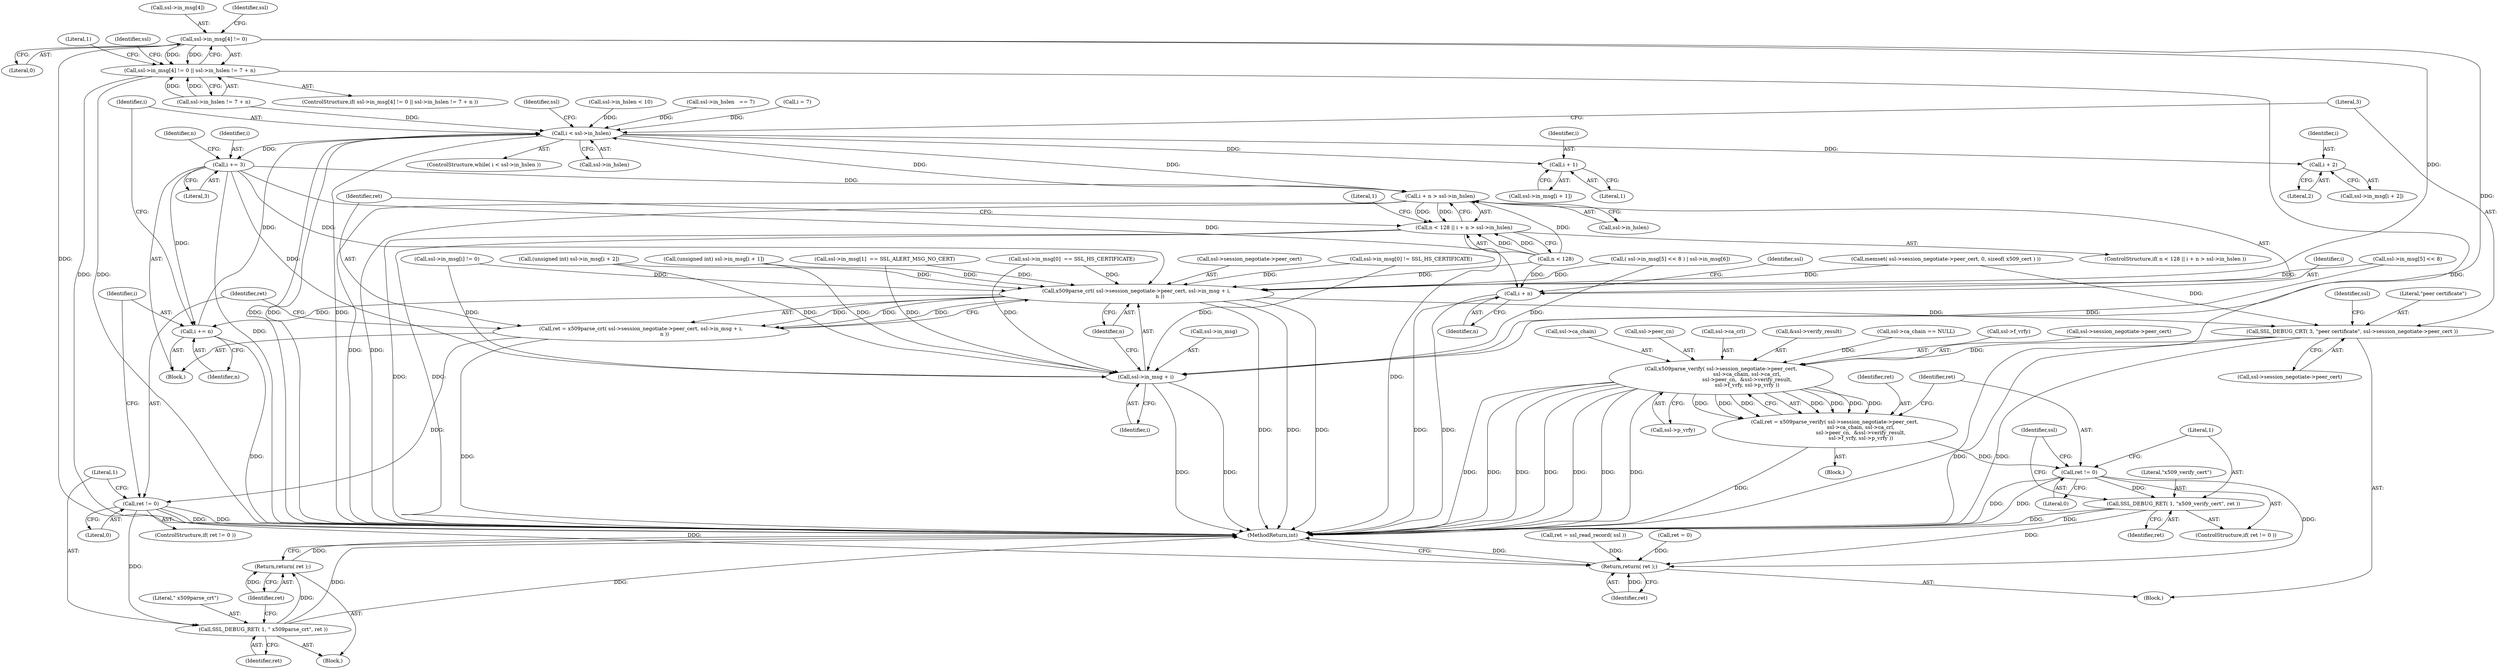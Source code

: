 digraph "0_polarssl_1922a4e6aade7b1d685af19d4d9339ddb5c02859@pointer" {
"1000330" [label="(Call,ssl->in_msg[4] != 0)"];
"1000329" [label="(Call,ssl->in_msg[4] != 0 || ssl->in_hslen != 7 + n)"];
"1000452" [label="(Call,x509parse_crt( ssl->session_negotiate->peer_cert, ssl->in_msg + i,\n                             n ))"];
"1000450" [label="(Call,ret = x509parse_crt( ssl->session_negotiate->peer_cert, ssl->in_msg + i,\n                             n ))"];
"1000465" [label="(Call,ret != 0)"];
"1000469" [label="(Call,SSL_DEBUG_RET( 1, \" x509parse_crt\", ret ))"];
"1000473" [label="(Return,return( ret );)"];
"1000552" [label="(Return,return( ret );)"];
"1000475" [label="(Call,i += n)"];
"1000386" [label="(Call,i < ssl->in_hslen)"];
"1000416" [label="(Call,i + 1)"];
"1000426" [label="(Call,i + 2)"];
"1000429" [label="(Call,i += 3)"];
"1000437" [label="(Call,i + n > ssl->in_hslen)"];
"1000433" [label="(Call,n < 128 || i + n > ssl->in_hslen)"];
"1000438" [label="(Call,i + n)"];
"1000458" [label="(Call,ssl->in_msg + i)"];
"1000478" [label="(Call,SSL_DEBUG_CRT( 3, \"peer certificate\", ssl->session_negotiate->peer_cert ))"];
"1000507" [label="(Call,x509parse_verify( ssl->session_negotiate->peer_cert,\n                                ssl->ca_chain, ssl->ca_crl,\n                                ssl->peer_cn,  &ssl->verify_result,\n                                ssl->f_vrfy, ssl->p_vrfy ))"];
"1000505" [label="(Call,ret = x509parse_verify( ssl->session_negotiate->peer_cert,\n                                ssl->ca_chain, ssl->ca_crl,\n                                ssl->peer_cn,  &ssl->verify_result,\n                                ssl->f_vrfy, ssl->p_vrfy ))"];
"1000533" [label="(Call,ret != 0)"];
"1000536" [label="(Call,SSL_DEBUG_RET( 1, \"x509_verify_cert\", ret ))"];
"1000396" [label="(Identifier,ssl)"];
"1000465" [label="(Call,ret != 0)"];
"1000244" [label="(Call,ssl->in_msg[0]  == SSL_HS_CERTIFICATE)"];
"1000468" [label="(Block,)"];
"1000140" [label="(Call,ret = ssl_read_record( ssl ))"];
"1000452" [label="(Call,x509parse_crt( ssl->session_negotiate->peer_cert, ssl->in_msg + i,\n                             n ))"];
"1000330" [label="(Call,ssl->in_msg[4] != 0)"];
"1000462" [label="(Identifier,i)"];
"1000386" [label="(Call,i < ssl->in_hslen)"];
"1000472" [label="(Identifier,ret)"];
"1000422" [label="(Call,ssl->in_msg[i + 2])"];
"1000478" [label="(Call,SSL_DEBUG_CRT( 3, \"peer certificate\", ssl->session_negotiate->peer_cert ))"];
"1000471" [label="(Literal,\" x509parse_crt\")"];
"1000331" [label="(Call,ssl->in_msg[4])"];
"1000439" [label="(Identifier,i)"];
"1000458" [label="(Call,ssl->in_msg + i)"];
"1000513" [label="(Call,ssl->ca_chain)"];
"1000546" [label="(Call,ret = 0)"];
"1000104" [label="(Block,)"];
"1000427" [label="(Identifier,i)"];
"1000328" [label="(ControlStructure,if( ssl->in_msg[4] != 0 || ssl->in_hslen != 7 + n ))"];
"1000393" [label="(Call,ssl->in_msg[i] != 0)"];
"1000543" [label="(Identifier,ssl)"];
"1000302" [label="(Call,ssl->in_hslen < 10)"];
"1000519" [label="(Call,ssl->peer_cn)"];
"1000477" [label="(Identifier,n)"];
"1000385" [label="(ControlStructure,while( i < ssl->in_hslen ))"];
"1000391" [label="(Block,)"];
"1000516" [label="(Call,ssl->ca_crl)"];
"1000417" [label="(Identifier,i)"];
"1000346" [label="(Literal,1)"];
"1000538" [label="(Literal,\"x509_verify_cert\")"];
"1000232" [label="(Call,ssl->in_hslen   == 7)"];
"1000469" [label="(Call,SSL_DEBUG_RET( 1, \" x509parse_crt\", ret ))"];
"1000475" [label="(Call,i += n)"];
"1000442" [label="(Identifier,ssl)"];
"1000470" [label="(Literal,1)"];
"1000450" [label="(Call,ret = x509parse_crt( ssl->session_negotiate->peer_cert, ssl->in_msg + i,\n                             n ))"];
"1000473" [label="(Return,return( ret );)"];
"1000431" [label="(Literal,3)"];
"1000532" [label="(ControlStructure,if( ret != 0 ))"];
"1000489" [label="(Identifier,ssl)"];
"1000463" [label="(Identifier,n)"];
"1000295" [label="(Call,ssl->in_msg[0] != SSL_HS_CERTIFICATE)"];
"1000430" [label="(Identifier,i)"];
"1000474" [label="(Identifier,ret)"];
"1000536" [label="(Call,SSL_DEBUG_RET( 1, \"x509_verify_cert\", ret ))"];
"1000507" [label="(Call,x509parse_verify( ssl->session_negotiate->peer_cert,\n                                ssl->ca_chain, ssl->ca_crl,\n                                ssl->peer_cn,  &ssl->verify_result,\n                                ssl->f_vrfy, ssl->p_vrfy ))"];
"1000432" [label="(ControlStructure,if( n < 128 || i + n > ssl->in_hslen ))"];
"1000459" [label="(Call,ssl->in_msg)"];
"1000416" [label="(Call,i + 1)"];
"1000426" [label="(Call,i + 2)"];
"1000337" [label="(Call,ssl->in_hslen != 7 + n)"];
"1000336" [label="(Literal,0)"];
"1000438" [label="(Call,i + n)"];
"1000373" [label="(Call,memset( ssl->session_negotiate->peer_cert, 0, sizeof( x509_cert ) ))"];
"1000554" [label="(MethodReturn,int)"];
"1000315" [label="(Call,( ssl->in_msg[5] << 8 ) | ssl->in_msg[6])"];
"1000553" [label="(Identifier,ret)"];
"1000537" [label="(Literal,1)"];
"1000412" [label="(Call,ssl->in_msg[i + 1])"];
"1000539" [label="(Identifier,ret)"];
"1000387" [label="(Identifier,i)"];
"1000466" [label="(Identifier,ret)"];
"1000552" [label="(Return,return( ret );)"];
"1000464" [label="(ControlStructure,if( ret != 0 ))"];
"1000522" [label="(Call,&ssl->verify_result)"];
"1000382" [label="(Call,i = 7)"];
"1000494" [label="(Call,ssl->ca_chain == NULL)"];
"1000339" [label="(Identifier,ssl)"];
"1000492" [label="(Block,)"];
"1000479" [label="(Literal,3)"];
"1000433" [label="(Call,n < 128 || i + n > ssl->in_hslen)"];
"1000329" [label="(Call,ssl->in_msg[4] != 0 || ssl->in_hslen != 7 + n)"];
"1000437" [label="(Call,i + n > ssl->in_hslen)"];
"1000451" [label="(Identifier,ret)"];
"1000506" [label="(Identifier,ret)"];
"1000476" [label="(Identifier,i)"];
"1000428" [label="(Literal,2)"];
"1000190" [label="(Call,ssl->in_msg[1]  == SSL_ALERT_MSG_NO_CERT)"];
"1000533" [label="(Call,ret != 0)"];
"1000446" [label="(Literal,1)"];
"1000529" [label="(Call,ssl->p_vrfy)"];
"1000480" [label="(Literal,\"peer certificate\")"];
"1000526" [label="(Call,ssl->f_vrfy)"];
"1000534" [label="(Identifier,ret)"];
"1000316" [label="(Call,ssl->in_msg[5] << 8)"];
"1000508" [label="(Call,ssl->session_negotiate->peer_cert)"];
"1000440" [label="(Identifier,n)"];
"1000467" [label="(Literal,0)"];
"1000355" [label="(Identifier,ssl)"];
"1000429" [label="(Call,i += 3)"];
"1000420" [label="(Call,(unsigned int) ssl->in_msg[i + 2])"];
"1000535" [label="(Literal,0)"];
"1000453" [label="(Call,ssl->session_negotiate->peer_cert)"];
"1000410" [label="(Call,(unsigned int) ssl->in_msg[i + 1])"];
"1000388" [label="(Call,ssl->in_hslen)"];
"1000505" [label="(Call,ret = x509parse_verify( ssl->session_negotiate->peer_cert,\n                                ssl->ca_chain, ssl->ca_crl,\n                                ssl->peer_cn,  &ssl->verify_result,\n                                ssl->f_vrfy, ssl->p_vrfy ))"];
"1000434" [label="(Call,n < 128)"];
"1000435" [label="(Identifier,n)"];
"1000481" [label="(Call,ssl->session_negotiate->peer_cert)"];
"1000418" [label="(Literal,1)"];
"1000441" [label="(Call,ssl->in_hslen)"];
"1000330" -> "1000329"  [label="AST: "];
"1000330" -> "1000336"  [label="CFG: "];
"1000331" -> "1000330"  [label="AST: "];
"1000336" -> "1000330"  [label="AST: "];
"1000339" -> "1000330"  [label="CFG: "];
"1000329" -> "1000330"  [label="CFG: "];
"1000330" -> "1000554"  [label="DDG: "];
"1000330" -> "1000329"  [label="DDG: "];
"1000330" -> "1000329"  [label="DDG: "];
"1000330" -> "1000452"  [label="DDG: "];
"1000330" -> "1000458"  [label="DDG: "];
"1000329" -> "1000328"  [label="AST: "];
"1000329" -> "1000337"  [label="CFG: "];
"1000337" -> "1000329"  [label="AST: "];
"1000346" -> "1000329"  [label="CFG: "];
"1000355" -> "1000329"  [label="CFG: "];
"1000329" -> "1000554"  [label="DDG: "];
"1000329" -> "1000554"  [label="DDG: "];
"1000329" -> "1000554"  [label="DDG: "];
"1000337" -> "1000329"  [label="DDG: "];
"1000337" -> "1000329"  [label="DDG: "];
"1000452" -> "1000450"  [label="AST: "];
"1000452" -> "1000463"  [label="CFG: "];
"1000453" -> "1000452"  [label="AST: "];
"1000458" -> "1000452"  [label="AST: "];
"1000463" -> "1000452"  [label="AST: "];
"1000450" -> "1000452"  [label="CFG: "];
"1000452" -> "1000554"  [label="DDG: "];
"1000452" -> "1000554"  [label="DDG: "];
"1000452" -> "1000554"  [label="DDG: "];
"1000452" -> "1000450"  [label="DDG: "];
"1000452" -> "1000450"  [label="DDG: "];
"1000452" -> "1000450"  [label="DDG: "];
"1000373" -> "1000452"  [label="DDG: "];
"1000393" -> "1000452"  [label="DDG: "];
"1000295" -> "1000452"  [label="DDG: "];
"1000410" -> "1000452"  [label="DDG: "];
"1000315" -> "1000452"  [label="DDG: "];
"1000316" -> "1000452"  [label="DDG: "];
"1000190" -> "1000452"  [label="DDG: "];
"1000420" -> "1000452"  [label="DDG: "];
"1000244" -> "1000452"  [label="DDG: "];
"1000429" -> "1000452"  [label="DDG: "];
"1000434" -> "1000452"  [label="DDG: "];
"1000452" -> "1000475"  [label="DDG: "];
"1000452" -> "1000478"  [label="DDG: "];
"1000450" -> "1000391"  [label="AST: "];
"1000451" -> "1000450"  [label="AST: "];
"1000466" -> "1000450"  [label="CFG: "];
"1000450" -> "1000554"  [label="DDG: "];
"1000450" -> "1000465"  [label="DDG: "];
"1000465" -> "1000464"  [label="AST: "];
"1000465" -> "1000467"  [label="CFG: "];
"1000466" -> "1000465"  [label="AST: "];
"1000467" -> "1000465"  [label="AST: "];
"1000470" -> "1000465"  [label="CFG: "];
"1000476" -> "1000465"  [label="CFG: "];
"1000465" -> "1000554"  [label="DDG: "];
"1000465" -> "1000554"  [label="DDG: "];
"1000465" -> "1000469"  [label="DDG: "];
"1000465" -> "1000552"  [label="DDG: "];
"1000469" -> "1000468"  [label="AST: "];
"1000469" -> "1000472"  [label="CFG: "];
"1000470" -> "1000469"  [label="AST: "];
"1000471" -> "1000469"  [label="AST: "];
"1000472" -> "1000469"  [label="AST: "];
"1000474" -> "1000469"  [label="CFG: "];
"1000469" -> "1000554"  [label="DDG: "];
"1000469" -> "1000554"  [label="DDG: "];
"1000469" -> "1000473"  [label="DDG: "];
"1000473" -> "1000468"  [label="AST: "];
"1000473" -> "1000474"  [label="CFG: "];
"1000474" -> "1000473"  [label="AST: "];
"1000554" -> "1000473"  [label="CFG: "];
"1000473" -> "1000554"  [label="DDG: "];
"1000474" -> "1000473"  [label="DDG: "];
"1000552" -> "1000104"  [label="AST: "];
"1000552" -> "1000553"  [label="CFG: "];
"1000553" -> "1000552"  [label="AST: "];
"1000554" -> "1000552"  [label="CFG: "];
"1000552" -> "1000554"  [label="DDG: "];
"1000553" -> "1000552"  [label="DDG: "];
"1000140" -> "1000552"  [label="DDG: "];
"1000533" -> "1000552"  [label="DDG: "];
"1000546" -> "1000552"  [label="DDG: "];
"1000536" -> "1000552"  [label="DDG: "];
"1000475" -> "1000391"  [label="AST: "];
"1000475" -> "1000477"  [label="CFG: "];
"1000476" -> "1000475"  [label="AST: "];
"1000477" -> "1000475"  [label="AST: "];
"1000387" -> "1000475"  [label="CFG: "];
"1000475" -> "1000554"  [label="DDG: "];
"1000475" -> "1000386"  [label="DDG: "];
"1000429" -> "1000475"  [label="DDG: "];
"1000386" -> "1000385"  [label="AST: "];
"1000386" -> "1000388"  [label="CFG: "];
"1000387" -> "1000386"  [label="AST: "];
"1000388" -> "1000386"  [label="AST: "];
"1000396" -> "1000386"  [label="CFG: "];
"1000479" -> "1000386"  [label="CFG: "];
"1000386" -> "1000554"  [label="DDG: "];
"1000386" -> "1000554"  [label="DDG: "];
"1000386" -> "1000554"  [label="DDG: "];
"1000382" -> "1000386"  [label="DDG: "];
"1000232" -> "1000386"  [label="DDG: "];
"1000302" -> "1000386"  [label="DDG: "];
"1000337" -> "1000386"  [label="DDG: "];
"1000437" -> "1000386"  [label="DDG: "];
"1000386" -> "1000416"  [label="DDG: "];
"1000386" -> "1000426"  [label="DDG: "];
"1000386" -> "1000429"  [label="DDG: "];
"1000386" -> "1000437"  [label="DDG: "];
"1000416" -> "1000412"  [label="AST: "];
"1000416" -> "1000418"  [label="CFG: "];
"1000417" -> "1000416"  [label="AST: "];
"1000418" -> "1000416"  [label="AST: "];
"1000412" -> "1000416"  [label="CFG: "];
"1000426" -> "1000422"  [label="AST: "];
"1000426" -> "1000428"  [label="CFG: "];
"1000427" -> "1000426"  [label="AST: "];
"1000428" -> "1000426"  [label="AST: "];
"1000422" -> "1000426"  [label="CFG: "];
"1000429" -> "1000391"  [label="AST: "];
"1000429" -> "1000431"  [label="CFG: "];
"1000430" -> "1000429"  [label="AST: "];
"1000431" -> "1000429"  [label="AST: "];
"1000435" -> "1000429"  [label="CFG: "];
"1000429" -> "1000554"  [label="DDG: "];
"1000429" -> "1000437"  [label="DDG: "];
"1000429" -> "1000438"  [label="DDG: "];
"1000429" -> "1000458"  [label="DDG: "];
"1000437" -> "1000433"  [label="AST: "];
"1000437" -> "1000441"  [label="CFG: "];
"1000438" -> "1000437"  [label="AST: "];
"1000441" -> "1000437"  [label="AST: "];
"1000433" -> "1000437"  [label="CFG: "];
"1000437" -> "1000554"  [label="DDG: "];
"1000437" -> "1000554"  [label="DDG: "];
"1000437" -> "1000433"  [label="DDG: "];
"1000437" -> "1000433"  [label="DDG: "];
"1000434" -> "1000437"  [label="DDG: "];
"1000433" -> "1000432"  [label="AST: "];
"1000433" -> "1000434"  [label="CFG: "];
"1000434" -> "1000433"  [label="AST: "];
"1000446" -> "1000433"  [label="CFG: "];
"1000451" -> "1000433"  [label="CFG: "];
"1000433" -> "1000554"  [label="DDG: "];
"1000433" -> "1000554"  [label="DDG: "];
"1000433" -> "1000554"  [label="DDG: "];
"1000434" -> "1000433"  [label="DDG: "];
"1000434" -> "1000433"  [label="DDG: "];
"1000438" -> "1000440"  [label="CFG: "];
"1000439" -> "1000438"  [label="AST: "];
"1000440" -> "1000438"  [label="AST: "];
"1000442" -> "1000438"  [label="CFG: "];
"1000438" -> "1000554"  [label="DDG: "];
"1000438" -> "1000554"  [label="DDG: "];
"1000434" -> "1000438"  [label="DDG: "];
"1000458" -> "1000462"  [label="CFG: "];
"1000459" -> "1000458"  [label="AST: "];
"1000462" -> "1000458"  [label="AST: "];
"1000463" -> "1000458"  [label="CFG: "];
"1000458" -> "1000554"  [label="DDG: "];
"1000458" -> "1000554"  [label="DDG: "];
"1000393" -> "1000458"  [label="DDG: "];
"1000295" -> "1000458"  [label="DDG: "];
"1000410" -> "1000458"  [label="DDG: "];
"1000315" -> "1000458"  [label="DDG: "];
"1000316" -> "1000458"  [label="DDG: "];
"1000190" -> "1000458"  [label="DDG: "];
"1000420" -> "1000458"  [label="DDG: "];
"1000244" -> "1000458"  [label="DDG: "];
"1000478" -> "1000104"  [label="AST: "];
"1000478" -> "1000481"  [label="CFG: "];
"1000479" -> "1000478"  [label="AST: "];
"1000480" -> "1000478"  [label="AST: "];
"1000481" -> "1000478"  [label="AST: "];
"1000489" -> "1000478"  [label="CFG: "];
"1000478" -> "1000554"  [label="DDG: "];
"1000478" -> "1000554"  [label="DDG: "];
"1000373" -> "1000478"  [label="DDG: "];
"1000478" -> "1000507"  [label="DDG: "];
"1000507" -> "1000505"  [label="AST: "];
"1000507" -> "1000529"  [label="CFG: "];
"1000508" -> "1000507"  [label="AST: "];
"1000513" -> "1000507"  [label="AST: "];
"1000516" -> "1000507"  [label="AST: "];
"1000519" -> "1000507"  [label="AST: "];
"1000522" -> "1000507"  [label="AST: "];
"1000526" -> "1000507"  [label="AST: "];
"1000529" -> "1000507"  [label="AST: "];
"1000505" -> "1000507"  [label="CFG: "];
"1000507" -> "1000554"  [label="DDG: "];
"1000507" -> "1000554"  [label="DDG: "];
"1000507" -> "1000554"  [label="DDG: "];
"1000507" -> "1000554"  [label="DDG: "];
"1000507" -> "1000554"  [label="DDG: "];
"1000507" -> "1000554"  [label="DDG: "];
"1000507" -> "1000554"  [label="DDG: "];
"1000507" -> "1000505"  [label="DDG: "];
"1000507" -> "1000505"  [label="DDG: "];
"1000507" -> "1000505"  [label="DDG: "];
"1000507" -> "1000505"  [label="DDG: "];
"1000507" -> "1000505"  [label="DDG: "];
"1000507" -> "1000505"  [label="DDG: "];
"1000507" -> "1000505"  [label="DDG: "];
"1000494" -> "1000507"  [label="DDG: "];
"1000505" -> "1000492"  [label="AST: "];
"1000506" -> "1000505"  [label="AST: "];
"1000534" -> "1000505"  [label="CFG: "];
"1000505" -> "1000554"  [label="DDG: "];
"1000505" -> "1000533"  [label="DDG: "];
"1000533" -> "1000532"  [label="AST: "];
"1000533" -> "1000535"  [label="CFG: "];
"1000534" -> "1000533"  [label="AST: "];
"1000535" -> "1000533"  [label="AST: "];
"1000537" -> "1000533"  [label="CFG: "];
"1000543" -> "1000533"  [label="CFG: "];
"1000533" -> "1000554"  [label="DDG: "];
"1000533" -> "1000554"  [label="DDG: "];
"1000533" -> "1000536"  [label="DDG: "];
"1000536" -> "1000532"  [label="AST: "];
"1000536" -> "1000539"  [label="CFG: "];
"1000537" -> "1000536"  [label="AST: "];
"1000538" -> "1000536"  [label="AST: "];
"1000539" -> "1000536"  [label="AST: "];
"1000543" -> "1000536"  [label="CFG: "];
"1000536" -> "1000554"  [label="DDG: "];
"1000536" -> "1000554"  [label="DDG: "];
}
